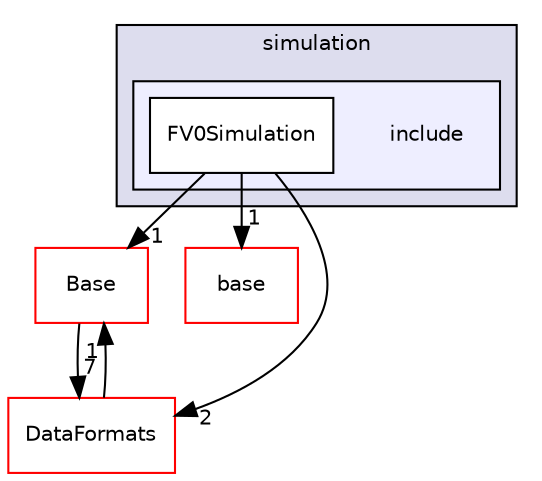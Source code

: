 digraph "/home/travis/build/AliceO2Group/AliceO2/Detectors/FIT/FV0/simulation/include" {
  bgcolor=transparent;
  compound=true
  node [ fontsize="10", fontname="Helvetica"];
  edge [ labelfontsize="10", labelfontname="Helvetica"];
  subgraph clusterdir_983acab3c3c5bf8a33c0d17787e8e0cc {
    graph [ bgcolor="#ddddee", pencolor="black", label="simulation" fontname="Helvetica", fontsize="10", URL="dir_983acab3c3c5bf8a33c0d17787e8e0cc.html"]
  subgraph clusterdir_c0c6630fad4b46739bc70a378b9fe86d {
    graph [ bgcolor="#eeeeff", pencolor="black", label="" URL="dir_c0c6630fad4b46739bc70a378b9fe86d.html"];
    dir_c0c6630fad4b46739bc70a378b9fe86d [shape=plaintext label="include"];
    dir_21284b5cb535dc1f8dc976c6228f388e [shape=box label="FV0Simulation" color="black" fillcolor="white" style="filled" URL="dir_21284b5cb535dc1f8dc976c6228f388e.html"];
  }
  }
  dir_37c90836491b695b472bf98d1be8336b [shape=box label="Base" color="red" URL="dir_37c90836491b695b472bf98d1be8336b.html"];
  dir_33a453ce68726fac67bcc8248d4ab430 [shape=box label="base" color="red" URL="dir_33a453ce68726fac67bcc8248d4ab430.html"];
  dir_2171f7ec022c5423887b07c69b2f5b48 [shape=box label="DataFormats" color="red" URL="dir_2171f7ec022c5423887b07c69b2f5b48.html"];
  dir_37c90836491b695b472bf98d1be8336b->dir_2171f7ec022c5423887b07c69b2f5b48 [headlabel="7", labeldistance=1.5 headhref="dir_000248_000052.html"];
  dir_21284b5cb535dc1f8dc976c6228f388e->dir_37c90836491b695b472bf98d1be8336b [headlabel="1", labeldistance=1.5 headhref="dir_000266_000248.html"];
  dir_21284b5cb535dc1f8dc976c6228f388e->dir_33a453ce68726fac67bcc8248d4ab430 [headlabel="1", labeldistance=1.5 headhref="dir_000266_000308.html"];
  dir_21284b5cb535dc1f8dc976c6228f388e->dir_2171f7ec022c5423887b07c69b2f5b48 [headlabel="2", labeldistance=1.5 headhref="dir_000266_000052.html"];
  dir_2171f7ec022c5423887b07c69b2f5b48->dir_37c90836491b695b472bf98d1be8336b [headlabel="1", labeldistance=1.5 headhref="dir_000052_000248.html"];
}
